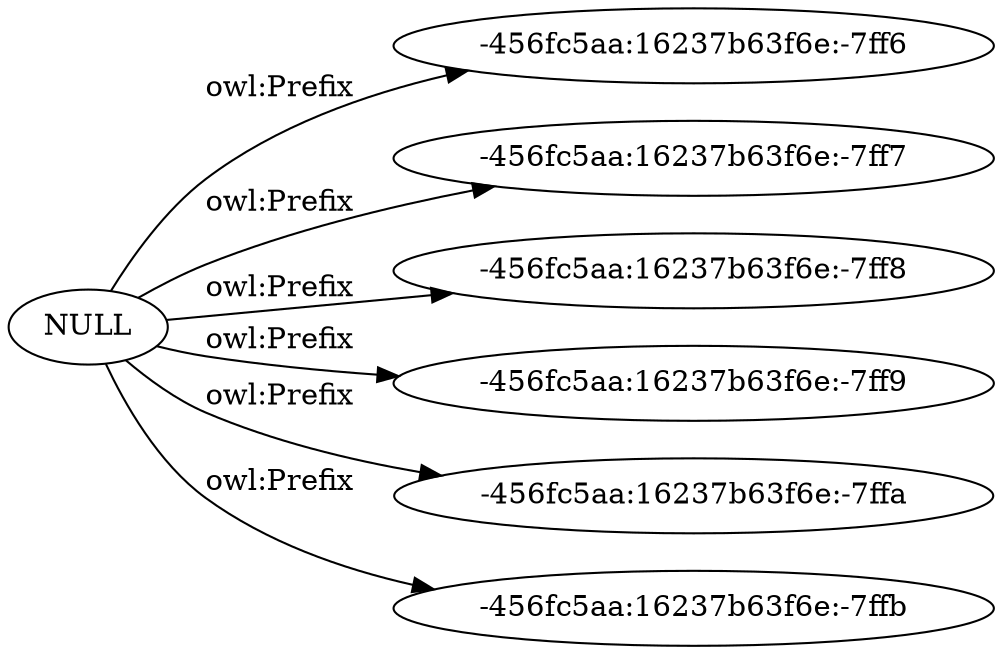 digraph ar2dtool_diagram { 
rankdir=LR;
size="1501"
	"NULL" -> "-456fc5aa:16237b63f6e:-7ff6" [ label = "owl:Prefix" ];
	"NULL" -> "-456fc5aa:16237b63f6e:-7ff7" [ label = "owl:Prefix" ];
	"NULL" -> "-456fc5aa:16237b63f6e:-7ff8" [ label = "owl:Prefix" ];
	"NULL" -> "-456fc5aa:16237b63f6e:-7ff9" [ label = "owl:Prefix" ];
	"NULL" -> "-456fc5aa:16237b63f6e:-7ffa" [ label = "owl:Prefix" ];
	"NULL" -> "-456fc5aa:16237b63f6e:-7ffb" [ label = "owl:Prefix" ];

}
